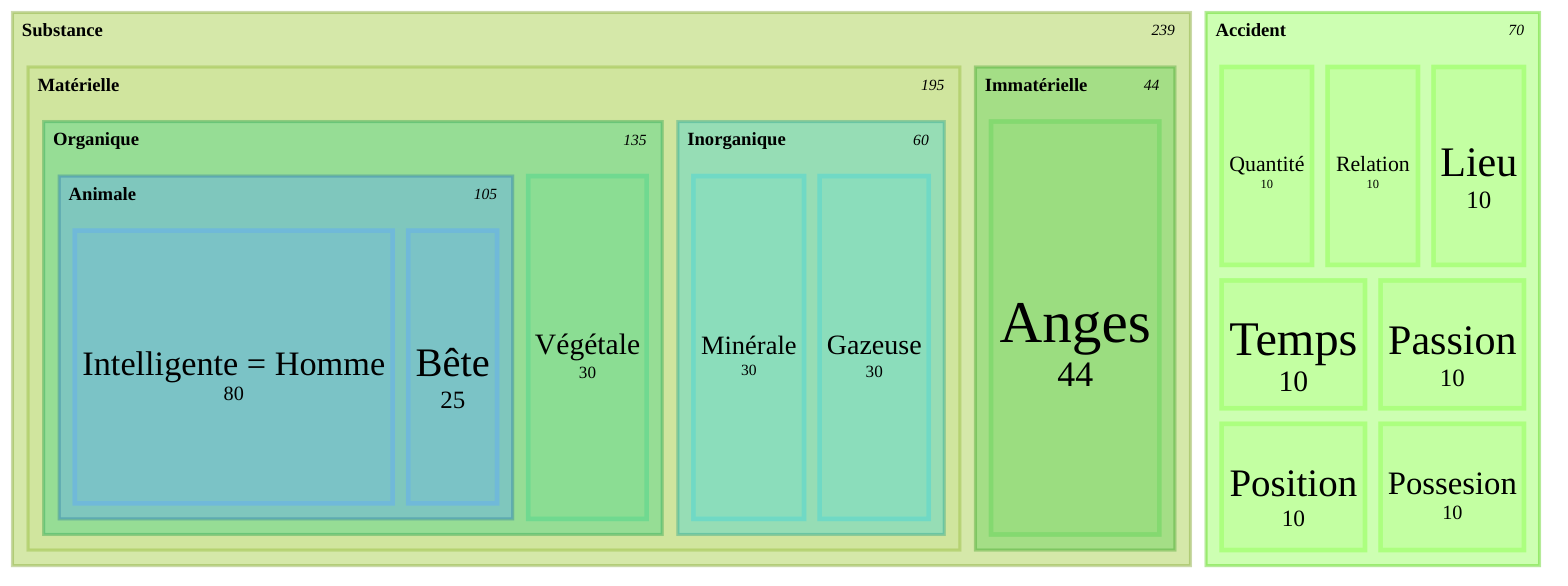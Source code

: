 ---
config:
  theme: forest
  fontFamily: verdana
---
treemap-beta
"Substance"
    "Matérielle"
      "Organique"
        "Animale"
          "Intelligente = Homme":80
          "Bête":25
        "Végétale":30
      "Inorganique"
        "Minérale":30
        "Gazeuse":30
    "Immatérielle"
      "Anges": 44
"Accident"
    "Quantité": 10
    "Relation": 10
    "Lieu": 10
    "Temps": 10
    "Position":10
    "Passion":10
    "Possesion":10